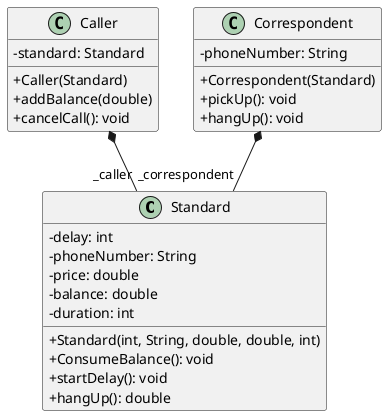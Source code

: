 @startuml shopping
skinparam classAttributeIconSize 0


class Standard {
    - delay: int
    - phoneNumber: String 
    - price: double
    - balance: double
    - duration: int
    
    + Standard(int, String, double, double, int)
    + ConsumeBalance(): void
    + startDelay(): void
    + hangUp(): double
}


class Caller {
    - standard: Standard
    + Caller(Standard)
    + addBalance(double)
    + cancelCall(): void
}

class Correspondent {
    - phoneNumber: String 

    + Correspondent(Standard)
    + pickUp(): void
    + hangUp(): void
}

Caller *--  "_caller" Standard
Correspondent *-- "_correspondent" Standard

@enduml

